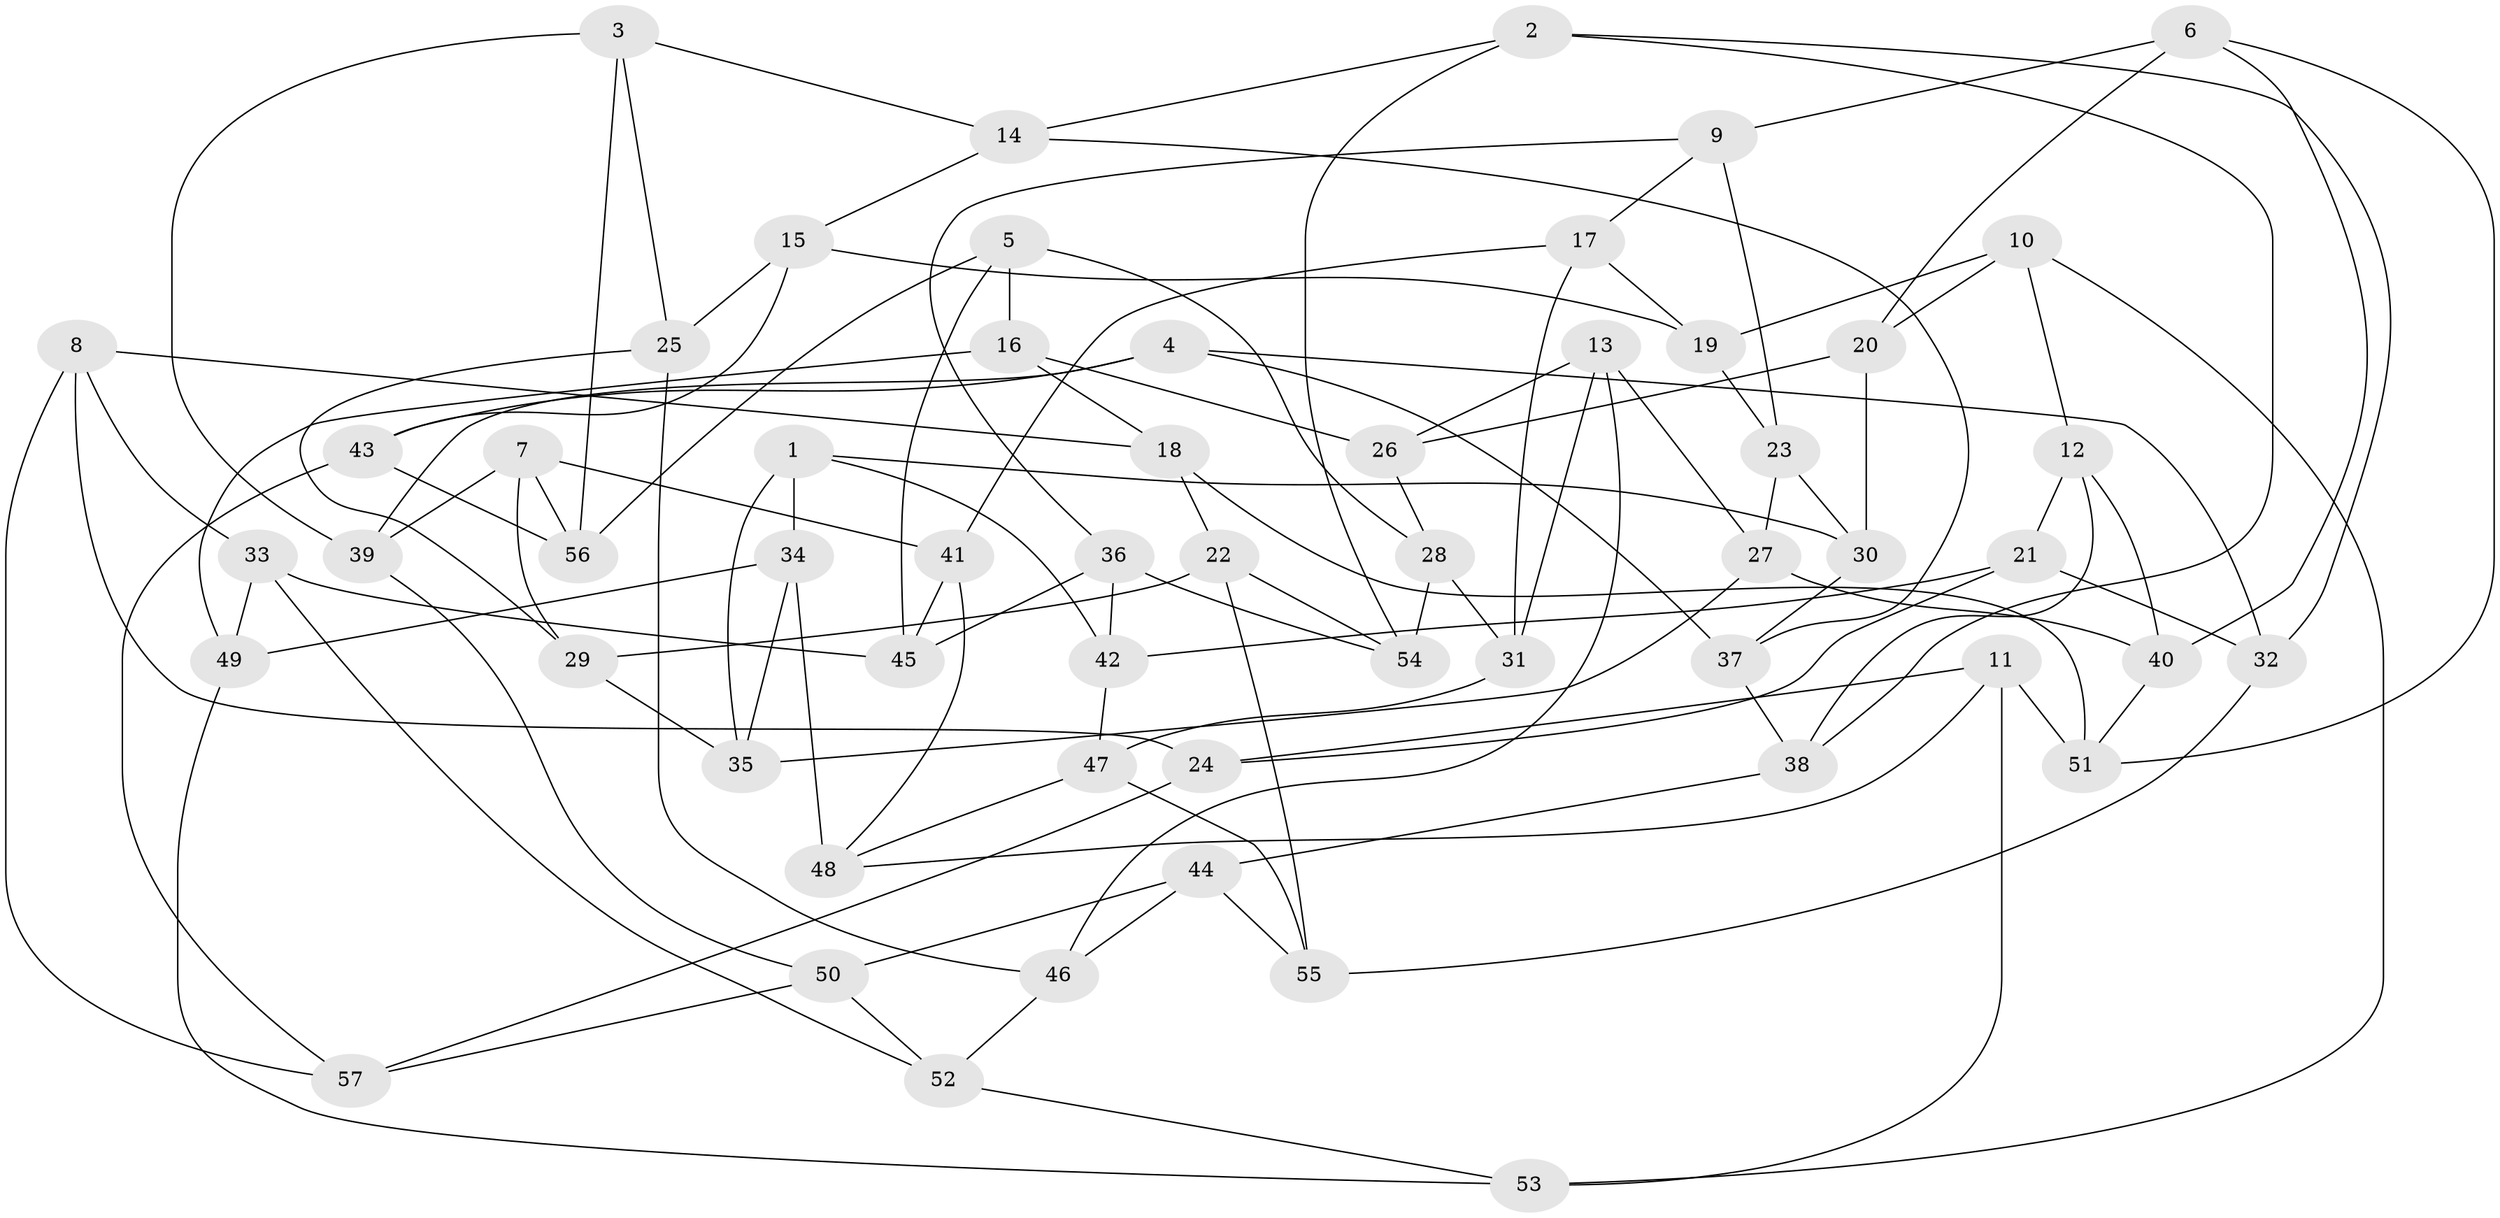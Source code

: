 // Generated by graph-tools (version 1.1) at 2025/11/02/27/25 16:11:43]
// undirected, 57 vertices, 114 edges
graph export_dot {
graph [start="1"]
  node [color=gray90,style=filled];
  1;
  2;
  3;
  4;
  5;
  6;
  7;
  8;
  9;
  10;
  11;
  12;
  13;
  14;
  15;
  16;
  17;
  18;
  19;
  20;
  21;
  22;
  23;
  24;
  25;
  26;
  27;
  28;
  29;
  30;
  31;
  32;
  33;
  34;
  35;
  36;
  37;
  38;
  39;
  40;
  41;
  42;
  43;
  44;
  45;
  46;
  47;
  48;
  49;
  50;
  51;
  52;
  53;
  54;
  55;
  56;
  57;
  1 -- 30;
  1 -- 34;
  1 -- 35;
  1 -- 42;
  2 -- 38;
  2 -- 14;
  2 -- 54;
  2 -- 32;
  3 -- 14;
  3 -- 39;
  3 -- 25;
  3 -- 56;
  4 -- 32;
  4 -- 43;
  4 -- 39;
  4 -- 37;
  5 -- 16;
  5 -- 56;
  5 -- 45;
  5 -- 28;
  6 -- 40;
  6 -- 9;
  6 -- 51;
  6 -- 20;
  7 -- 56;
  7 -- 39;
  7 -- 41;
  7 -- 29;
  8 -- 57;
  8 -- 18;
  8 -- 33;
  8 -- 24;
  9 -- 36;
  9 -- 23;
  9 -- 17;
  10 -- 53;
  10 -- 19;
  10 -- 12;
  10 -- 20;
  11 -- 48;
  11 -- 53;
  11 -- 24;
  11 -- 51;
  12 -- 38;
  12 -- 40;
  12 -- 21;
  13 -- 31;
  13 -- 27;
  13 -- 46;
  13 -- 26;
  14 -- 37;
  14 -- 15;
  15 -- 19;
  15 -- 25;
  15 -- 43;
  16 -- 18;
  16 -- 26;
  16 -- 49;
  17 -- 31;
  17 -- 19;
  17 -- 41;
  18 -- 22;
  18 -- 51;
  19 -- 23;
  20 -- 26;
  20 -- 30;
  21 -- 24;
  21 -- 42;
  21 -- 32;
  22 -- 54;
  22 -- 55;
  22 -- 29;
  23 -- 27;
  23 -- 30;
  24 -- 57;
  25 -- 29;
  25 -- 46;
  26 -- 28;
  27 -- 40;
  27 -- 35;
  28 -- 31;
  28 -- 54;
  29 -- 35;
  30 -- 37;
  31 -- 47;
  32 -- 55;
  33 -- 52;
  33 -- 45;
  33 -- 49;
  34 -- 35;
  34 -- 48;
  34 -- 49;
  36 -- 45;
  36 -- 54;
  36 -- 42;
  37 -- 38;
  38 -- 44;
  39 -- 50;
  40 -- 51;
  41 -- 48;
  41 -- 45;
  42 -- 47;
  43 -- 57;
  43 -- 56;
  44 -- 46;
  44 -- 50;
  44 -- 55;
  46 -- 52;
  47 -- 55;
  47 -- 48;
  49 -- 53;
  50 -- 52;
  50 -- 57;
  52 -- 53;
}
